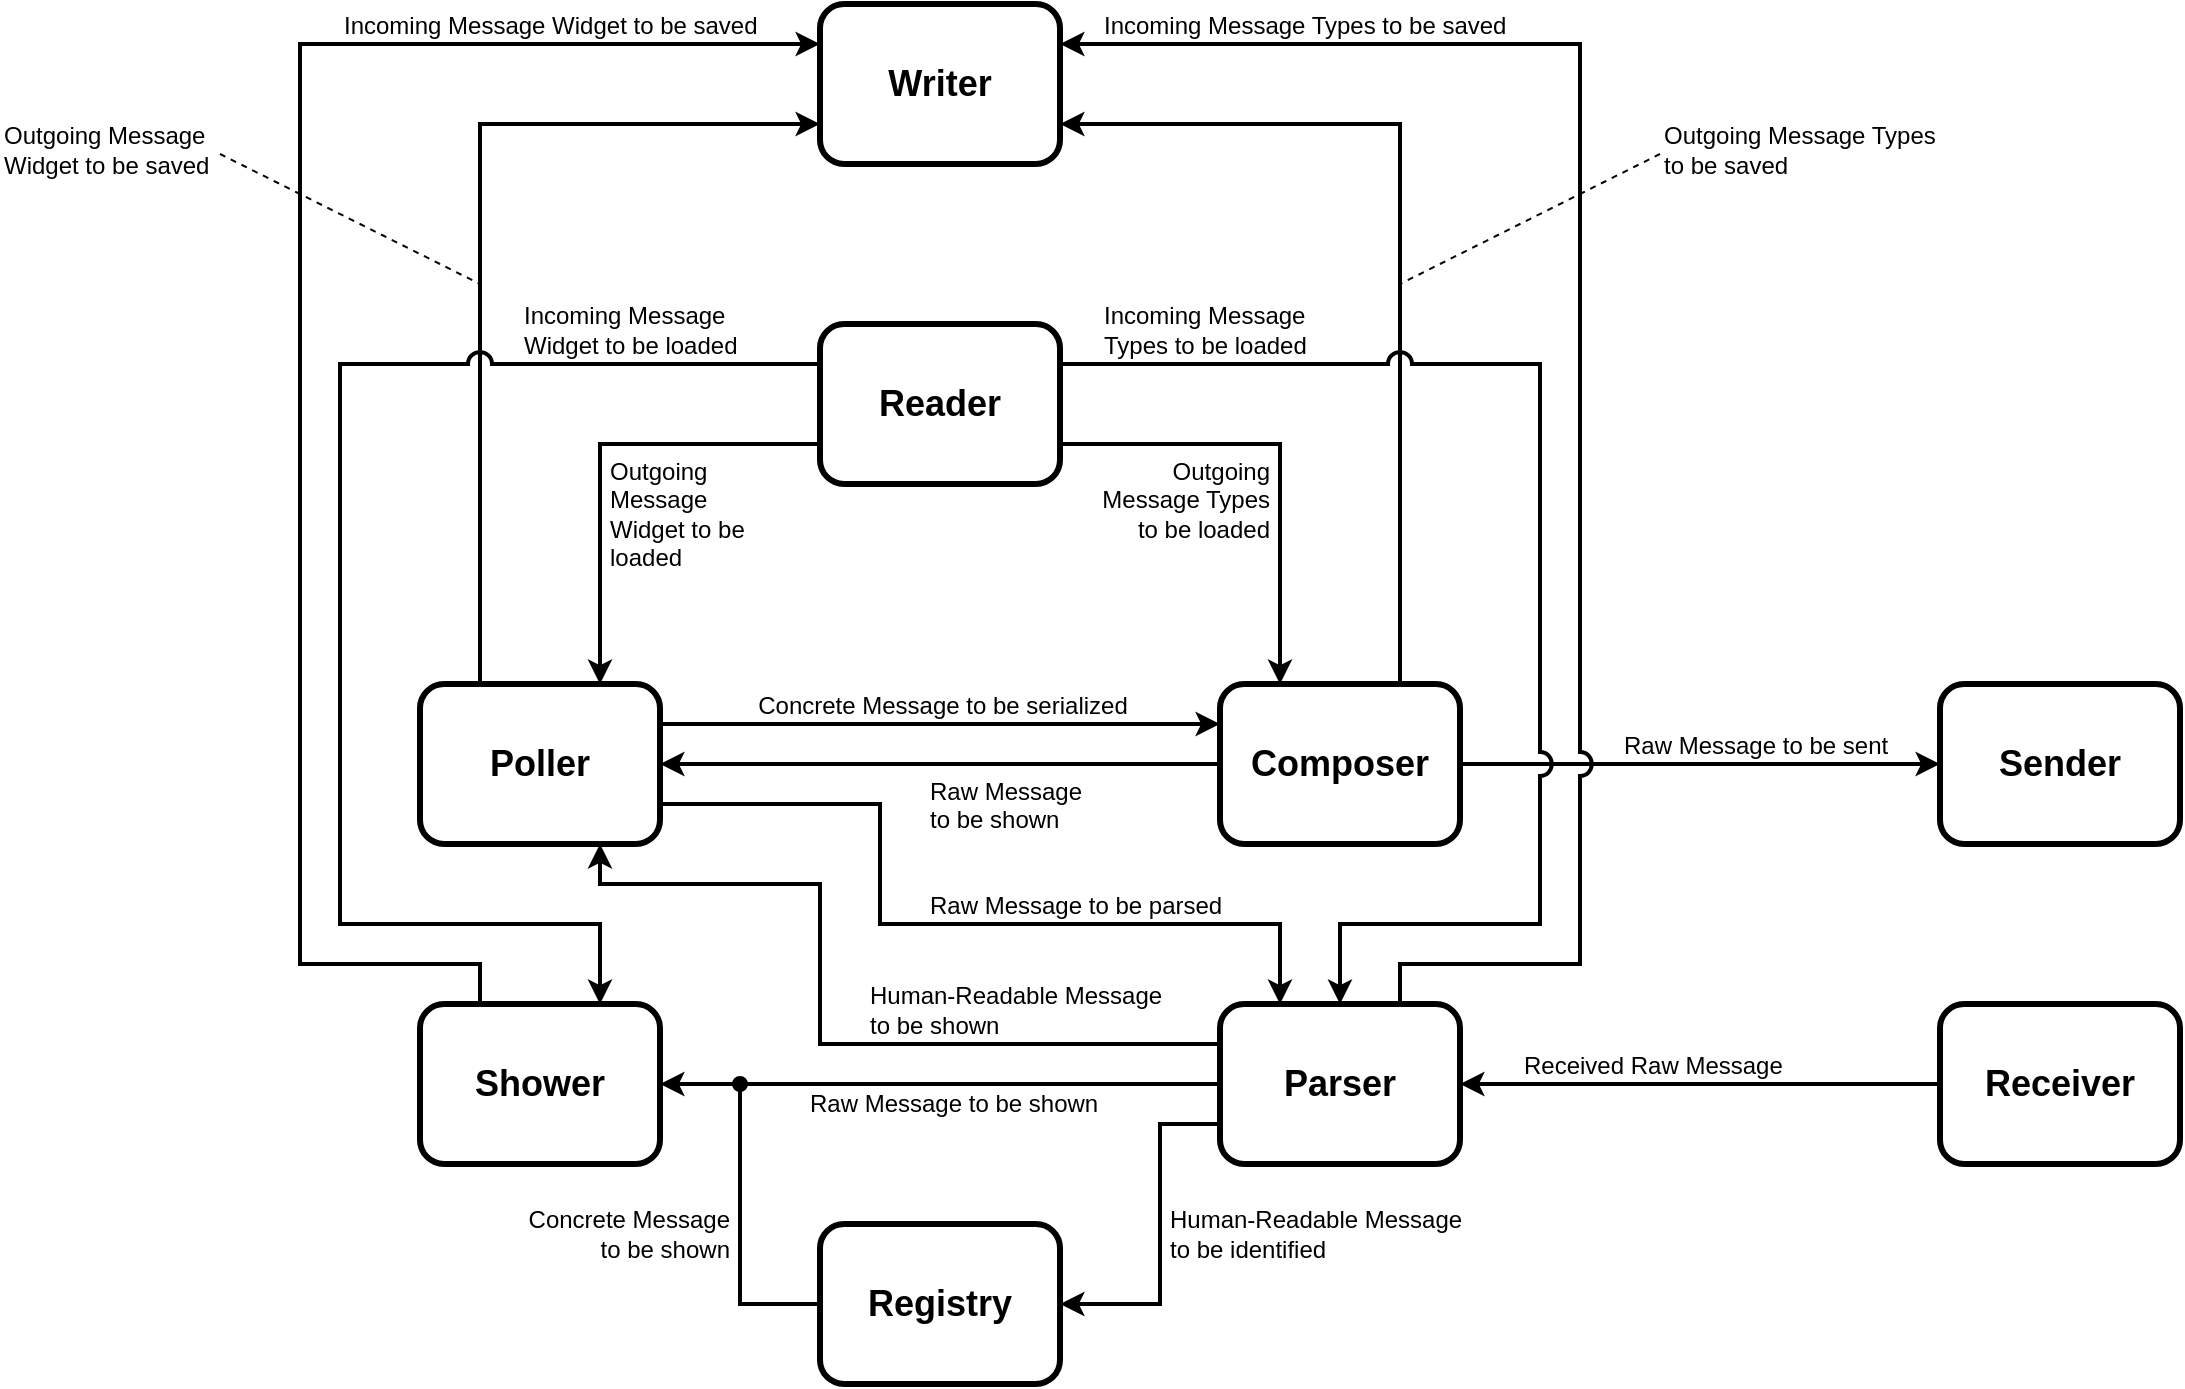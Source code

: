 <mxfile version="24.8.3">
  <diagram name="Page-1" id="uqv7fCo5bTJ5ZhZfO4SZ">
    <mxGraphModel dx="2537" dy="825" grid="1" gridSize="10" guides="1" tooltips="1" connect="1" arrows="1" fold="1" page="1" pageScale="1" pageWidth="850" pageHeight="850" math="0" shadow="0">
      <root>
        <mxCell id="0" />
        <mxCell id="1" parent="0" />
        <mxCell id="o858JBSHndgNJicVqMe8-1" value="Sender" style="rounded=1;whiteSpace=wrap;html=1;strokeWidth=3;fontSize=18;fontStyle=1" parent="1" vertex="1">
          <mxGeometry x="410" y="480" width="120" height="80" as="geometry" />
        </mxCell>
        <mxCell id="o858JBSHndgNJicVqMe8-11" style="edgeStyle=orthogonalEdgeStyle;rounded=0;orthogonalLoop=1;jettySize=auto;html=1;entryX=1;entryY=0.5;entryDx=0;entryDy=0;strokeWidth=2;jumpStyle=arc;jumpSize=10;" parent="1" source="o858JBSHndgNJicVqMe8-2" target="o858JBSHndgNJicVqMe8-4" edge="1">
          <mxGeometry relative="1" as="geometry" />
        </mxCell>
        <mxCell id="o858JBSHndgNJicVqMe8-2" value="Receiver" style="rounded=1;whiteSpace=wrap;html=1;strokeWidth=3;fontSize=18;fontStyle=1" parent="1" vertex="1">
          <mxGeometry x="410" y="640" width="120" height="80" as="geometry" />
        </mxCell>
        <mxCell id="o858JBSHndgNJicVqMe8-9" style="edgeStyle=orthogonalEdgeStyle;rounded=0;orthogonalLoop=1;jettySize=auto;html=1;exitX=1;exitY=0.5;exitDx=0;exitDy=0;strokeWidth=2;jumpStyle=arc;jumpSize=10;" parent="1" source="o858JBSHndgNJicVqMe8-3" target="o858JBSHndgNJicVqMe8-1" edge="1">
          <mxGeometry relative="1" as="geometry" />
        </mxCell>
        <mxCell id="o858JBSHndgNJicVqMe8-19" style="edgeStyle=orthogonalEdgeStyle;rounded=0;orthogonalLoop=1;jettySize=auto;html=1;exitX=0.75;exitY=0;exitDx=0;exitDy=0;entryX=1;entryY=0.75;entryDx=0;entryDy=0;strokeWidth=2;jumpStyle=arc;jumpSize=10;" parent="1" source="o858JBSHndgNJicVqMe8-3" target="o858JBSHndgNJicVqMe8-7" edge="1">
          <mxGeometry relative="1" as="geometry" />
        </mxCell>
        <mxCell id="JRmdhpunygueFMFv0M05-16" style="edgeStyle=orthogonalEdgeStyle;rounded=0;orthogonalLoop=1;jettySize=auto;html=1;fontStyle=0;strokeWidth=2;" edge="1" parent="1" source="o858JBSHndgNJicVqMe8-3" target="o858JBSHndgNJicVqMe8-5">
          <mxGeometry relative="1" as="geometry" />
        </mxCell>
        <mxCell id="o858JBSHndgNJicVqMe8-3" value="Composer" style="rounded=1;whiteSpace=wrap;html=1;strokeWidth=3;fontSize=18;fontStyle=1" parent="1" vertex="1">
          <mxGeometry x="50" y="480" width="120" height="80" as="geometry" />
        </mxCell>
        <mxCell id="o858JBSHndgNJicVqMe8-12" style="edgeStyle=orthogonalEdgeStyle;rounded=0;orthogonalLoop=1;jettySize=auto;html=1;strokeWidth=2;jumpStyle=arc;jumpSize=10;exitX=0;exitY=0.75;exitDx=0;exitDy=0;" parent="1" source="o858JBSHndgNJicVqMe8-4" target="JRmdhpunygueFMFv0M05-1" edge="1">
          <mxGeometry relative="1" as="geometry">
            <Array as="points">
              <mxPoint x="20" y="700" />
              <mxPoint x="20" y="790" />
            </Array>
          </mxGeometry>
        </mxCell>
        <mxCell id="o858JBSHndgNJicVqMe8-20" style="edgeStyle=orthogonalEdgeStyle;rounded=0;orthogonalLoop=1;jettySize=auto;html=1;exitX=0.75;exitY=0;exitDx=0;exitDy=0;entryX=1;entryY=0.25;entryDx=0;entryDy=0;strokeWidth=2;jumpStyle=arc;jumpSize=10;" parent="1" source="o858JBSHndgNJicVqMe8-4" target="o858JBSHndgNJicVqMe8-7" edge="1">
          <mxGeometry relative="1" as="geometry">
            <Array as="points">
              <mxPoint x="140" y="620" />
              <mxPoint x="230" y="620" />
              <mxPoint x="230" y="160" />
            </Array>
          </mxGeometry>
        </mxCell>
        <mxCell id="JRmdhpunygueFMFv0M05-14" style="edgeStyle=orthogonalEdgeStyle;rounded=0;orthogonalLoop=1;jettySize=auto;html=1;exitX=0;exitY=0.5;exitDx=0;exitDy=0;strokeWidth=2;endArrow=oval;endFill=1;" edge="1" parent="1" source="o858JBSHndgNJicVqMe8-4">
          <mxGeometry relative="1" as="geometry">
            <mxPoint x="-190" y="680" as="targetPoint" />
          </mxGeometry>
        </mxCell>
        <mxCell id="JRmdhpunygueFMFv0M05-18" style="edgeStyle=orthogonalEdgeStyle;rounded=0;orthogonalLoop=1;jettySize=auto;html=1;exitX=0;exitY=0.25;exitDx=0;exitDy=0;entryX=0.75;entryY=1;entryDx=0;entryDy=0;strokeWidth=2;" edge="1" parent="1" source="o858JBSHndgNJicVqMe8-4" target="o858JBSHndgNJicVqMe8-5">
          <mxGeometry relative="1" as="geometry">
            <Array as="points">
              <mxPoint x="-150" y="660" />
              <mxPoint x="-150" y="580" />
              <mxPoint x="-260" y="580" />
            </Array>
          </mxGeometry>
        </mxCell>
        <mxCell id="o858JBSHndgNJicVqMe8-4" value="Parser" style="rounded=1;whiteSpace=wrap;html=1;strokeWidth=3;fontSize=18;fontStyle=1" parent="1" vertex="1">
          <mxGeometry x="50" y="640" width="120" height="80" as="geometry" />
        </mxCell>
        <mxCell id="o858JBSHndgNJicVqMe8-10" style="edgeStyle=orthogonalEdgeStyle;rounded=0;orthogonalLoop=1;jettySize=auto;html=1;strokeWidth=2;jumpStyle=arc;jumpSize=10;entryX=0;entryY=0.25;entryDx=0;entryDy=0;exitX=1;exitY=0.25;exitDx=0;exitDy=0;" parent="1" source="o858JBSHndgNJicVqMe8-5" target="o858JBSHndgNJicVqMe8-3" edge="1">
          <mxGeometry relative="1" as="geometry" />
        </mxCell>
        <mxCell id="o858JBSHndgNJicVqMe8-21" style="edgeStyle=orthogonalEdgeStyle;rounded=0;orthogonalLoop=1;jettySize=auto;html=1;exitX=0.25;exitY=0;exitDx=0;exitDy=0;entryX=0;entryY=0.75;entryDx=0;entryDy=0;strokeWidth=2;jumpStyle=arc;jumpSize=10;" parent="1" source="o858JBSHndgNJicVqMe8-5" target="o858JBSHndgNJicVqMe8-7" edge="1">
          <mxGeometry relative="1" as="geometry">
            <mxPoint x="-170" y="240" as="targetPoint" />
          </mxGeometry>
        </mxCell>
        <mxCell id="JRmdhpunygueFMFv0M05-17" style="edgeStyle=orthogonalEdgeStyle;rounded=0;orthogonalLoop=1;jettySize=auto;html=1;exitX=1;exitY=0.75;exitDx=0;exitDy=0;entryX=0.25;entryY=0;entryDx=0;entryDy=0;strokeWidth=2;" edge="1" parent="1" source="o858JBSHndgNJicVqMe8-5" target="o858JBSHndgNJicVqMe8-4">
          <mxGeometry relative="1" as="geometry">
            <Array as="points">
              <mxPoint x="-120" y="540" />
              <mxPoint x="-120" y="600" />
              <mxPoint x="80" y="600" />
            </Array>
          </mxGeometry>
        </mxCell>
        <mxCell id="o858JBSHndgNJicVqMe8-5" value="Poller" style="rounded=1;whiteSpace=wrap;html=1;strokeWidth=3;fontSize=18;fontStyle=1" parent="1" vertex="1">
          <mxGeometry x="-350" y="480" width="120" height="80" as="geometry" />
        </mxCell>
        <mxCell id="o858JBSHndgNJicVqMe8-22" style="edgeStyle=orthogonalEdgeStyle;rounded=0;orthogonalLoop=1;jettySize=auto;html=1;exitX=0.25;exitY=0;exitDx=0;exitDy=0;entryX=0;entryY=0.25;entryDx=0;entryDy=0;strokeWidth=2;jumpStyle=arc;jumpSize=10;" parent="1" source="o858JBSHndgNJicVqMe8-6" target="o858JBSHndgNJicVqMe8-7" edge="1">
          <mxGeometry relative="1" as="geometry">
            <mxPoint x="-170" y="200" as="targetPoint" />
            <Array as="points">
              <mxPoint x="-320" y="620" />
              <mxPoint x="-410" y="620" />
              <mxPoint x="-410" y="160" />
            </Array>
          </mxGeometry>
        </mxCell>
        <mxCell id="o858JBSHndgNJicVqMe8-6" value="Shower" style="rounded=1;whiteSpace=wrap;html=1;strokeWidth=3;fontSize=18;fontStyle=1" parent="1" vertex="1">
          <mxGeometry x="-350" y="640" width="120" height="80" as="geometry" />
        </mxCell>
        <mxCell id="o858JBSHndgNJicVqMe8-7" value="Writer" style="rounded=1;whiteSpace=wrap;html=1;strokeWidth=3;fontSize=18;fontStyle=1" parent="1" vertex="1">
          <mxGeometry x="-150" y="140" width="120" height="80" as="geometry" />
        </mxCell>
        <mxCell id="o858JBSHndgNJicVqMe8-13" style="edgeStyle=orthogonalEdgeStyle;rounded=0;orthogonalLoop=1;jettySize=auto;html=1;exitX=1;exitY=0.25;exitDx=0;exitDy=0;entryX=0.5;entryY=0;entryDx=0;entryDy=0;strokeWidth=2;jumpStyle=arc;jumpSize=10;" parent="1" source="o858JBSHndgNJicVqMe8-8" target="o858JBSHndgNJicVqMe8-4" edge="1">
          <mxGeometry relative="1" as="geometry">
            <Array as="points">
              <mxPoint x="210" y="320" />
              <mxPoint x="210" y="600" />
              <mxPoint x="110" y="600" />
            </Array>
          </mxGeometry>
        </mxCell>
        <mxCell id="o858JBSHndgNJicVqMe8-14" style="edgeStyle=orthogonalEdgeStyle;rounded=0;orthogonalLoop=1;jettySize=auto;html=1;exitX=1;exitY=0.75;exitDx=0;exitDy=0;entryX=0.25;entryY=0;entryDx=0;entryDy=0;strokeWidth=2;jumpStyle=arc;jumpSize=10;" parent="1" source="o858JBSHndgNJicVqMe8-8" target="o858JBSHndgNJicVqMe8-3" edge="1">
          <mxGeometry relative="1" as="geometry" />
        </mxCell>
        <mxCell id="o858JBSHndgNJicVqMe8-15" style="edgeStyle=orthogonalEdgeStyle;rounded=0;orthogonalLoop=1;jettySize=auto;html=1;exitX=0;exitY=0.25;exitDx=0;exitDy=0;entryX=0.75;entryY=0;entryDx=0;entryDy=0;strokeWidth=2;jumpStyle=arc;jumpSize=10;" parent="1" source="o858JBSHndgNJicVqMe8-8" target="o858JBSHndgNJicVqMe8-6" edge="1">
          <mxGeometry relative="1" as="geometry">
            <mxPoint x="-170" y="320" as="sourcePoint" />
            <Array as="points">
              <mxPoint x="-390" y="320" />
              <mxPoint x="-390" y="600" />
              <mxPoint x="-260" y="600" />
            </Array>
          </mxGeometry>
        </mxCell>
        <mxCell id="o858JBSHndgNJicVqMe8-16" style="edgeStyle=orthogonalEdgeStyle;rounded=0;orthogonalLoop=1;jettySize=auto;html=1;exitX=0;exitY=0.75;exitDx=0;exitDy=0;entryX=0.75;entryY=0;entryDx=0;entryDy=0;strokeWidth=2;jumpStyle=arc;jumpSize=10;" parent="1" source="o858JBSHndgNJicVqMe8-8" target="o858JBSHndgNJicVqMe8-5" edge="1">
          <mxGeometry relative="1" as="geometry">
            <mxPoint x="-170" y="360" as="sourcePoint" />
          </mxGeometry>
        </mxCell>
        <mxCell id="o858JBSHndgNJicVqMe8-8" value="Reader" style="rounded=1;whiteSpace=wrap;html=1;strokeWidth=3;fontSize=18;fontStyle=1" parent="1" vertex="1">
          <mxGeometry x="-150" y="300" width="120" height="80" as="geometry" />
        </mxCell>
        <mxCell id="o858JBSHndgNJicVqMe8-23" value="Raw Message to be sent" style="text;html=1;align=left;verticalAlign=bottom;whiteSpace=wrap;rounded=0;" parent="1" vertex="1">
          <mxGeometry x="250" y="500" width="140" height="20" as="geometry" />
        </mxCell>
        <mxCell id="o858JBSHndgNJicVqMe8-24" value="Received Raw Message" style="text;html=1;align=left;verticalAlign=bottom;whiteSpace=wrap;rounded=0;" parent="1" vertex="1">
          <mxGeometry x="200" y="660" width="190" height="20" as="geometry" />
        </mxCell>
        <mxCell id="o858JBSHndgNJicVqMe8-27" value="Human-Readable Message&lt;br&gt;&lt;div&gt;to be identified&lt;/div&gt;" style="text;html=1;align=left;verticalAlign=middle;whiteSpace=wrap;rounded=0;spacingLeft=3;" parent="1" vertex="1">
          <mxGeometry x="20" y="740" width="160" height="30" as="geometry" />
        </mxCell>
        <mxCell id="o858JBSHndgNJicVqMe8-28" value="Incoming Message Types to be saved" style="text;html=1;align=left;verticalAlign=bottom;whiteSpace=wrap;rounded=0;" parent="1" vertex="1">
          <mxGeometry x="-10" y="140" width="220" height="20" as="geometry" />
        </mxCell>
        <mxCell id="o858JBSHndgNJicVqMe8-29" value="Incoming Message Widget to be saved" style="text;html=1;align=left;verticalAlign=bottom;whiteSpace=wrap;rounded=0;" parent="1" vertex="1">
          <mxGeometry x="-390" y="140" width="220" height="20" as="geometry" />
        </mxCell>
        <mxCell id="o858JBSHndgNJicVqMe8-31" style="rounded=0;orthogonalLoop=1;jettySize=auto;html=1;exitX=0;exitY=0.5;exitDx=0;exitDy=0;endArrow=none;endFill=0;dashed=1;" parent="1" source="o858JBSHndgNJicVqMe8-30" edge="1">
          <mxGeometry relative="1" as="geometry">
            <mxPoint x="140" y="280" as="targetPoint" />
          </mxGeometry>
        </mxCell>
        <mxCell id="o858JBSHndgNJicVqMe8-30" value="Outgoing Message Types to be saved" style="text;html=1;align=left;verticalAlign=bottom;whiteSpace=wrap;rounded=0;" parent="1" vertex="1">
          <mxGeometry x="270" y="200" width="140" height="30" as="geometry" />
        </mxCell>
        <mxCell id="o858JBSHndgNJicVqMe8-33" style="rounded=0;orthogonalLoop=1;jettySize=auto;html=1;exitX=1;exitY=0.5;exitDx=0;exitDy=0;dashed=1;endArrow=none;endFill=0;" parent="1" source="o858JBSHndgNJicVqMe8-32" edge="1">
          <mxGeometry relative="1" as="geometry">
            <mxPoint x="-320" y="280" as="targetPoint" />
          </mxGeometry>
        </mxCell>
        <mxCell id="o858JBSHndgNJicVqMe8-32" value="Outgoing Message Widget to be saved" style="text;html=1;align=left;verticalAlign=bottom;whiteSpace=wrap;rounded=0;" parent="1" vertex="1">
          <mxGeometry x="-560" y="200" width="110" height="30" as="geometry" />
        </mxCell>
        <mxCell id="o858JBSHndgNJicVqMe8-36" value="Incoming Message Types to be loaded" style="text;html=1;align=left;verticalAlign=bottom;whiteSpace=wrap;rounded=0;" parent="1" vertex="1">
          <mxGeometry x="-10" y="290" width="130" height="30" as="geometry" />
        </mxCell>
        <mxCell id="o858JBSHndgNJicVqMe8-37" value="Incoming Message Widget to be loaded" style="text;html=1;align=left;verticalAlign=bottom;whiteSpace=wrap;rounded=0;" parent="1" vertex="1">
          <mxGeometry x="-300" y="290" width="130" height="30" as="geometry" />
        </mxCell>
        <mxCell id="o858JBSHndgNJicVqMe8-38" value="Outgoing Message Types to be loaded" style="text;html=1;align=right;verticalAlign=top;whiteSpace=wrap;rounded=0;spacingRight=3;" parent="1" vertex="1">
          <mxGeometry x="-10" y="360" width="90" height="50" as="geometry" />
        </mxCell>
        <mxCell id="o858JBSHndgNJicVqMe8-39" value="Outgoing Message Widget to be loaded" style="text;html=1;align=left;verticalAlign=top;whiteSpace=wrap;rounded=0;spacingLeft=3;" parent="1" vertex="1">
          <mxGeometry x="-260" y="360" width="90" height="70" as="geometry" />
        </mxCell>
        <mxCell id="JRmdhpunygueFMFv0M05-4" style="edgeStyle=orthogonalEdgeStyle;rounded=0;orthogonalLoop=1;jettySize=auto;html=1;entryX=1;entryY=0.5;entryDx=0;entryDy=0;strokeWidth=2;" edge="1" parent="1" source="JRmdhpunygueFMFv0M05-1" target="o858JBSHndgNJicVqMe8-6">
          <mxGeometry relative="1" as="geometry">
            <Array as="points">
              <mxPoint x="-190" y="790" />
              <mxPoint x="-190" y="680" />
            </Array>
          </mxGeometry>
        </mxCell>
        <mxCell id="JRmdhpunygueFMFv0M05-1" value="Registry" style="rounded=1;whiteSpace=wrap;html=1;strokeWidth=3;fontSize=18;fontStyle=1" vertex="1" parent="1">
          <mxGeometry x="-150" y="750" width="120" height="80" as="geometry" />
        </mxCell>
        <mxCell id="JRmdhpunygueFMFv0M05-5" value="Concrete Message&lt;br&gt;&lt;div&gt;to be shown&lt;br&gt;&lt;/div&gt;" style="text;html=1;align=right;verticalAlign=middle;whiteSpace=wrap;rounded=0;spacingLeft=3;spacingRight=3;" vertex="1" parent="1">
          <mxGeometry x="-300" y="740" width="110" height="30" as="geometry" />
        </mxCell>
        <mxCell id="JRmdhpunygueFMFv0M05-8" value="Concrete Message to be serialized" style="text;html=1;align=center;verticalAlign=bottom;whiteSpace=wrap;rounded=0;spacingLeft=3;" vertex="1" parent="1">
          <mxGeometry x="-210" y="480" width="240" height="20" as="geometry" />
        </mxCell>
        <mxCell id="JRmdhpunygueFMFv0M05-12" value="Raw Message&lt;br&gt;&lt;div&gt;to be shown&lt;br&gt;&lt;/div&gt;" style="text;html=1;align=left;verticalAlign=top;whiteSpace=wrap;rounded=0;spacingLeft=3;" vertex="1" parent="1">
          <mxGeometry x="-100" y="520" width="130" height="30" as="geometry" />
        </mxCell>
        <mxCell id="JRmdhpunygueFMFv0M05-15" value="Raw Message to be shown" style="text;html=1;align=left;verticalAlign=middle;whiteSpace=wrap;rounded=0;spacingLeft=3;" vertex="1" parent="1">
          <mxGeometry x="-160" y="680" width="160" height="20" as="geometry" />
        </mxCell>
        <mxCell id="JRmdhpunygueFMFv0M05-19" value="Raw Message to be parsed" style="text;html=1;align=left;verticalAlign=bottom;whiteSpace=wrap;rounded=0;spacingLeft=3;" vertex="1" parent="1">
          <mxGeometry x="-100" y="580" width="160" height="20" as="geometry" />
        </mxCell>
        <mxCell id="JRmdhpunygueFMFv0M05-20" value="Human-Readable Message&lt;br&gt;&lt;div&gt;to be shown&lt;/div&gt;" style="text;html=1;align=left;verticalAlign=bottom;whiteSpace=wrap;rounded=0;spacingLeft=3;" vertex="1" parent="1">
          <mxGeometry x="-130" y="630" width="160" height="30" as="geometry" />
        </mxCell>
      </root>
    </mxGraphModel>
  </diagram>
</mxfile>
